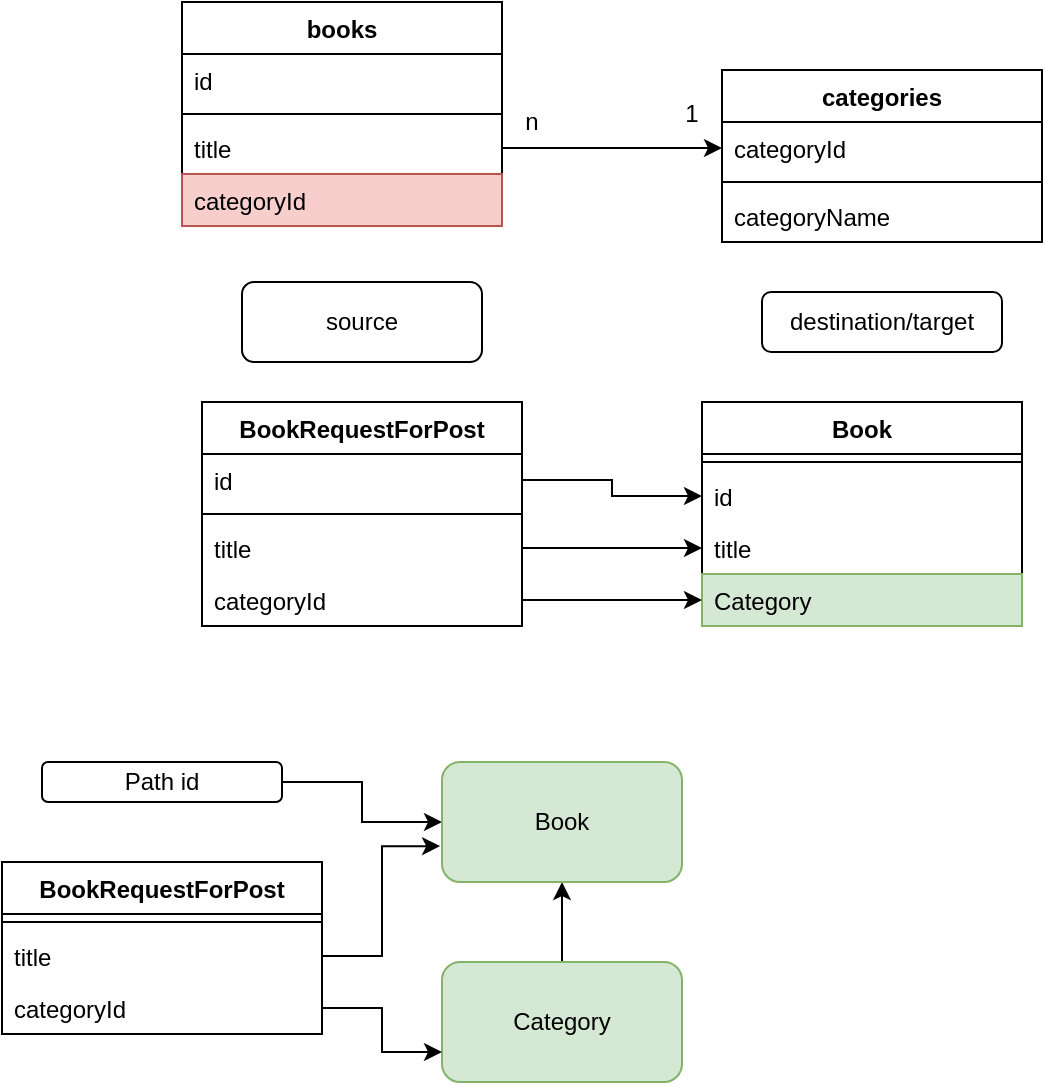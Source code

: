 <mxfile version="13.9.9" type="device" pages="3"><diagram id="FHoigrJX3H4KcpObmeG-" name="Sayfa -1"><mxGraphModel dx="488" dy="282" grid="1" gridSize="10" guides="1" tooltips="1" connect="1" arrows="1" fold="1" page="1" pageScale="1" pageWidth="827" pageHeight="1169" math="0" shadow="0"><root><mxCell id="0"/><mxCell id="1" parent="0"/><mxCell id="je-vuVywfdCNmTMJo3l2-1" value="books" style="swimlane;fontStyle=1;align=center;verticalAlign=top;childLayout=stackLayout;horizontal=1;startSize=26;horizontalStack=0;resizeParent=1;resizeParentMax=0;resizeLast=0;collapsible=1;marginBottom=0;" parent="1" vertex="1"><mxGeometry x="270" y="230" width="160" height="112" as="geometry"/></mxCell><mxCell id="je-vuVywfdCNmTMJo3l2-2" value="id" style="text;strokeColor=none;fillColor=none;align=left;verticalAlign=top;spacingLeft=4;spacingRight=4;overflow=hidden;rotatable=0;points=[[0,0.5],[1,0.5]];portConstraint=eastwest;" parent="je-vuVywfdCNmTMJo3l2-1" vertex="1"><mxGeometry y="26" width="160" height="26" as="geometry"/></mxCell><mxCell id="je-vuVywfdCNmTMJo3l2-3" value="" style="line;strokeWidth=1;fillColor=none;align=left;verticalAlign=middle;spacingTop=-1;spacingLeft=3;spacingRight=3;rotatable=0;labelPosition=right;points=[];portConstraint=eastwest;" parent="je-vuVywfdCNmTMJo3l2-1" vertex="1"><mxGeometry y="52" width="160" height="8" as="geometry"/></mxCell><mxCell id="je-vuVywfdCNmTMJo3l2-4" value="title" style="text;strokeColor=none;fillColor=none;align=left;verticalAlign=top;spacingLeft=4;spacingRight=4;overflow=hidden;rotatable=0;points=[[0,0.5],[1,0.5]];portConstraint=eastwest;" parent="je-vuVywfdCNmTMJo3l2-1" vertex="1"><mxGeometry y="60" width="160" height="26" as="geometry"/></mxCell><mxCell id="je-vuVywfdCNmTMJo3l2-5" value="categoryId" style="text;strokeColor=#b85450;fillColor=#f8cecc;align=left;verticalAlign=top;spacingLeft=4;spacingRight=4;overflow=hidden;rotatable=0;points=[[0,0.5],[1,0.5]];portConstraint=eastwest;" parent="je-vuVywfdCNmTMJo3l2-1" vertex="1"><mxGeometry y="86" width="160" height="26" as="geometry"/></mxCell><mxCell id="je-vuVywfdCNmTMJo3l2-6" value="categories" style="swimlane;fontStyle=1;align=center;verticalAlign=top;childLayout=stackLayout;horizontal=1;startSize=26;horizontalStack=0;resizeParent=1;resizeParentMax=0;resizeLast=0;collapsible=1;marginBottom=0;" parent="1" vertex="1"><mxGeometry x="540" y="264" width="160" height="86" as="geometry"/></mxCell><mxCell id="je-vuVywfdCNmTMJo3l2-7" value="categoryId" style="text;strokeColor=none;fillColor=none;align=left;verticalAlign=top;spacingLeft=4;spacingRight=4;overflow=hidden;rotatable=0;points=[[0,0.5],[1,0.5]];portConstraint=eastwest;" parent="je-vuVywfdCNmTMJo3l2-6" vertex="1"><mxGeometry y="26" width="160" height="26" as="geometry"/></mxCell><mxCell id="je-vuVywfdCNmTMJo3l2-8" value="" style="line;strokeWidth=1;fillColor=none;align=left;verticalAlign=middle;spacingTop=-1;spacingLeft=3;spacingRight=3;rotatable=0;labelPosition=right;points=[];portConstraint=eastwest;" parent="je-vuVywfdCNmTMJo3l2-6" vertex="1"><mxGeometry y="52" width="160" height="8" as="geometry"/></mxCell><mxCell id="je-vuVywfdCNmTMJo3l2-9" value="categoryName" style="text;strokeColor=none;fillColor=none;align=left;verticalAlign=top;spacingLeft=4;spacingRight=4;overflow=hidden;rotatable=0;points=[[0,0.5],[1,0.5]];portConstraint=eastwest;" parent="je-vuVywfdCNmTMJo3l2-6" vertex="1"><mxGeometry y="60" width="160" height="26" as="geometry"/></mxCell><mxCell id="je-vuVywfdCNmTMJo3l2-11" style="edgeStyle=orthogonalEdgeStyle;rounded=0;orthogonalLoop=1;jettySize=auto;html=1;entryX=0;entryY=0.5;entryDx=0;entryDy=0;" parent="1" source="je-vuVywfdCNmTMJo3l2-4" target="je-vuVywfdCNmTMJo3l2-7" edge="1"><mxGeometry relative="1" as="geometry"/></mxCell><mxCell id="je-vuVywfdCNmTMJo3l2-12" value="n" style="text;html=1;strokeColor=none;fillColor=none;align=center;verticalAlign=middle;whiteSpace=wrap;rounded=0;" parent="1" vertex="1"><mxGeometry x="430" y="280" width="30" height="20" as="geometry"/></mxCell><mxCell id="je-vuVywfdCNmTMJo3l2-13" value="1" style="text;html=1;strokeColor=none;fillColor=none;align=center;verticalAlign=middle;whiteSpace=wrap;rounded=0;" parent="1" vertex="1"><mxGeometry x="510" y="276" width="30" height="20" as="geometry"/></mxCell><mxCell id="je-vuVywfdCNmTMJo3l2-14" value="BookRequestForPost" style="swimlane;fontStyle=1;align=center;verticalAlign=top;childLayout=stackLayout;horizontal=1;startSize=26;horizontalStack=0;resizeParent=1;resizeParentMax=0;resizeLast=0;collapsible=1;marginBottom=0;" parent="1" vertex="1"><mxGeometry x="280" y="430" width="160" height="112" as="geometry"/></mxCell><mxCell id="je-vuVywfdCNmTMJo3l2-15" value="id" style="text;strokeColor=none;fillColor=none;align=left;verticalAlign=top;spacingLeft=4;spacingRight=4;overflow=hidden;rotatable=0;points=[[0,0.5],[1,0.5]];portConstraint=eastwest;" parent="je-vuVywfdCNmTMJo3l2-14" vertex="1"><mxGeometry y="26" width="160" height="26" as="geometry"/></mxCell><mxCell id="je-vuVywfdCNmTMJo3l2-16" value="" style="line;strokeWidth=1;fillColor=none;align=left;verticalAlign=middle;spacingTop=-1;spacingLeft=3;spacingRight=3;rotatable=0;labelPosition=right;points=[];portConstraint=eastwest;" parent="je-vuVywfdCNmTMJo3l2-14" vertex="1"><mxGeometry y="52" width="160" height="8" as="geometry"/></mxCell><mxCell id="je-vuVywfdCNmTMJo3l2-17" value="title" style="text;strokeColor=none;fillColor=none;align=left;verticalAlign=top;spacingLeft=4;spacingRight=4;overflow=hidden;rotatable=0;points=[[0,0.5],[1,0.5]];portConstraint=eastwest;" parent="je-vuVywfdCNmTMJo3l2-14" vertex="1"><mxGeometry y="60" width="160" height="26" as="geometry"/></mxCell><mxCell id="je-vuVywfdCNmTMJo3l2-18" value="categoryId" style="text;strokeColor=none;fillColor=none;align=left;verticalAlign=top;spacingLeft=4;spacingRight=4;overflow=hidden;rotatable=0;points=[[0,0.5],[1,0.5]];portConstraint=eastwest;" parent="je-vuVywfdCNmTMJo3l2-14" vertex="1"><mxGeometry y="86" width="160" height="26" as="geometry"/></mxCell><mxCell id="je-vuVywfdCNmTMJo3l2-19" value="Book" style="swimlane;fontStyle=1;align=center;verticalAlign=top;childLayout=stackLayout;horizontal=1;startSize=26;horizontalStack=0;resizeParent=1;resizeParentMax=0;resizeLast=0;collapsible=1;marginBottom=0;" parent="1" vertex="1"><mxGeometry x="530" y="430" width="160" height="112" as="geometry"/></mxCell><mxCell id="je-vuVywfdCNmTMJo3l2-21" value="" style="line;strokeWidth=1;fillColor=none;align=left;verticalAlign=middle;spacingTop=-1;spacingLeft=3;spacingRight=3;rotatable=0;labelPosition=right;points=[];portConstraint=eastwest;" parent="je-vuVywfdCNmTMJo3l2-19" vertex="1"><mxGeometry y="26" width="160" height="8" as="geometry"/></mxCell><mxCell id="je-vuVywfdCNmTMJo3l2-22" value="id" style="text;strokeColor=none;fillColor=none;align=left;verticalAlign=top;spacingLeft=4;spacingRight=4;overflow=hidden;rotatable=0;points=[[0,0.5],[1,0.5]];portConstraint=eastwest;" parent="je-vuVywfdCNmTMJo3l2-19" vertex="1"><mxGeometry y="34" width="160" height="26" as="geometry"/></mxCell><mxCell id="je-vuVywfdCNmTMJo3l2-27" value="title" style="text;strokeColor=none;fillColor=none;align=left;verticalAlign=top;spacingLeft=4;spacingRight=4;overflow=hidden;rotatable=0;points=[[0,0.5],[1,0.5]];portConstraint=eastwest;" parent="je-vuVywfdCNmTMJo3l2-19" vertex="1"><mxGeometry y="60" width="160" height="26" as="geometry"/></mxCell><mxCell id="je-vuVywfdCNmTMJo3l2-28" value="Category" style="text;strokeColor=#82b366;fillColor=#d5e8d4;align=left;verticalAlign=top;spacingLeft=4;spacingRight=4;overflow=hidden;rotatable=0;points=[[0,0.5],[1,0.5]];portConstraint=eastwest;" parent="je-vuVywfdCNmTMJo3l2-19" vertex="1"><mxGeometry y="86" width="160" height="26" as="geometry"/></mxCell><mxCell id="je-vuVywfdCNmTMJo3l2-29" style="edgeStyle=orthogonalEdgeStyle;rounded=0;orthogonalLoop=1;jettySize=auto;html=1;entryX=0;entryY=0.5;entryDx=0;entryDy=0;" parent="1" source="je-vuVywfdCNmTMJo3l2-17" target="je-vuVywfdCNmTMJo3l2-27" edge="1"><mxGeometry relative="1" as="geometry"/></mxCell><mxCell id="je-vuVywfdCNmTMJo3l2-31" style="edgeStyle=orthogonalEdgeStyle;rounded=0;orthogonalLoop=1;jettySize=auto;html=1;entryX=0;entryY=0.5;entryDx=0;entryDy=0;" parent="1" source="je-vuVywfdCNmTMJo3l2-15" target="je-vuVywfdCNmTMJo3l2-22" edge="1"><mxGeometry relative="1" as="geometry"/></mxCell><mxCell id="je-vuVywfdCNmTMJo3l2-32" style="edgeStyle=orthogonalEdgeStyle;rounded=0;orthogonalLoop=1;jettySize=auto;html=1;entryX=0;entryY=0.5;entryDx=0;entryDy=0;" parent="1" source="je-vuVywfdCNmTMJo3l2-18" target="je-vuVywfdCNmTMJo3l2-28" edge="1"><mxGeometry relative="1" as="geometry"/></mxCell><mxCell id="je-vuVywfdCNmTMJo3l2-33" value="BookRequestForPost" style="swimlane;fontStyle=1;align=center;verticalAlign=top;childLayout=stackLayout;horizontal=1;startSize=26;horizontalStack=0;resizeParent=1;resizeParentMax=0;resizeLast=0;collapsible=1;marginBottom=0;" parent="1" vertex="1"><mxGeometry x="180" y="660" width="160" height="86" as="geometry"/></mxCell><mxCell id="je-vuVywfdCNmTMJo3l2-35" value="" style="line;strokeWidth=1;fillColor=none;align=left;verticalAlign=middle;spacingTop=-1;spacingLeft=3;spacingRight=3;rotatable=0;labelPosition=right;points=[];portConstraint=eastwest;" parent="je-vuVywfdCNmTMJo3l2-33" vertex="1"><mxGeometry y="26" width="160" height="8" as="geometry"/></mxCell><mxCell id="je-vuVywfdCNmTMJo3l2-36" value="title" style="text;strokeColor=none;fillColor=none;align=left;verticalAlign=top;spacingLeft=4;spacingRight=4;overflow=hidden;rotatable=0;points=[[0,0.5],[1,0.5]];portConstraint=eastwest;" parent="je-vuVywfdCNmTMJo3l2-33" vertex="1"><mxGeometry y="34" width="160" height="26" as="geometry"/></mxCell><mxCell id="je-vuVywfdCNmTMJo3l2-37" value="categoryId" style="text;strokeColor=none;fillColor=none;align=left;verticalAlign=top;spacingLeft=4;spacingRight=4;overflow=hidden;rotatable=0;points=[[0,0.5],[1,0.5]];portConstraint=eastwest;" parent="je-vuVywfdCNmTMJo3l2-33" vertex="1"><mxGeometry y="60" width="160" height="26" as="geometry"/></mxCell><mxCell id="je-vuVywfdCNmTMJo3l2-42" style="edgeStyle=orthogonalEdgeStyle;rounded=0;orthogonalLoop=1;jettySize=auto;html=1;entryX=0;entryY=0.5;entryDx=0;entryDy=0;" parent="1" source="je-vuVywfdCNmTMJo3l2-38" target="je-vuVywfdCNmTMJo3l2-41" edge="1"><mxGeometry relative="1" as="geometry"/></mxCell><mxCell id="je-vuVywfdCNmTMJo3l2-38" value="Path id" style="rounded=1;whiteSpace=wrap;html=1;" parent="1" vertex="1"><mxGeometry x="200" y="610" width="120" height="20" as="geometry"/></mxCell><mxCell id="je-vuVywfdCNmTMJo3l2-44" style="edgeStyle=orthogonalEdgeStyle;rounded=0;orthogonalLoop=1;jettySize=auto;html=1;entryX=0.5;entryY=1;entryDx=0;entryDy=0;" parent="1" source="je-vuVywfdCNmTMJo3l2-39" target="je-vuVywfdCNmTMJo3l2-41" edge="1"><mxGeometry relative="1" as="geometry"/></mxCell><mxCell id="je-vuVywfdCNmTMJo3l2-39" value="Category" style="rounded=1;whiteSpace=wrap;html=1;fillColor=#d5e8d4;strokeColor=#82b366;" parent="1" vertex="1"><mxGeometry x="400" y="710" width="120" height="60" as="geometry"/></mxCell><mxCell id="je-vuVywfdCNmTMJo3l2-40" style="edgeStyle=orthogonalEdgeStyle;rounded=0;orthogonalLoop=1;jettySize=auto;html=1;entryX=0;entryY=0.75;entryDx=0;entryDy=0;" parent="1" source="je-vuVywfdCNmTMJo3l2-37" target="je-vuVywfdCNmTMJo3l2-39" edge="1"><mxGeometry relative="1" as="geometry"/></mxCell><mxCell id="je-vuVywfdCNmTMJo3l2-41" value="Book" style="rounded=1;whiteSpace=wrap;html=1;fillColor=#d5e8d4;strokeColor=#82b366;" parent="1" vertex="1"><mxGeometry x="400" y="610" width="120" height="60" as="geometry"/></mxCell><mxCell id="je-vuVywfdCNmTMJo3l2-43" style="edgeStyle=orthogonalEdgeStyle;rounded=0;orthogonalLoop=1;jettySize=auto;html=1;entryX=-0.008;entryY=0.701;entryDx=0;entryDy=0;entryPerimeter=0;" parent="1" source="je-vuVywfdCNmTMJo3l2-36" target="je-vuVywfdCNmTMJo3l2-41" edge="1"><mxGeometry relative="1" as="geometry"/></mxCell><mxCell id="AWiGgLX2ClY4XSqj7hYH-1" value="destination/target" style="rounded=1;whiteSpace=wrap;html=1;" vertex="1" parent="1"><mxGeometry x="560" y="375" width="120" height="30" as="geometry"/></mxCell><mxCell id="AWiGgLX2ClY4XSqj7hYH-3" value="source" style="rounded=1;whiteSpace=wrap;html=1;" vertex="1" parent="1"><mxGeometry x="300" y="370" width="120" height="40" as="geometry"/></mxCell></root></mxGraphModel></diagram><diagram id="SKawTItaU04qVtyy6-Ba" name="ManyToMany"><mxGraphModel dx="409" dy="236" grid="1" gridSize="10" guides="1" tooltips="1" connect="1" arrows="1" fold="1" page="1" pageScale="1" pageWidth="827" pageHeight="1169" math="0" shadow="0"><root><mxCell id="N2u3lluFESLtxa7WzdKb-0"/><mxCell id="N2u3lluFESLtxa7WzdKb-1" parent="N2u3lluFESLtxa7WzdKb-0"/><mxCell id="N2u3lluFESLtxa7WzdKb-2" value="Book" style="swimlane;fontStyle=1;align=center;verticalAlign=top;childLayout=stackLayout;horizontal=1;startSize=26;horizontalStack=0;resizeParent=1;resizeParentMax=0;resizeLast=0;collapsible=1;marginBottom=0;" vertex="1" parent="N2u3lluFESLtxa7WzdKb-1"><mxGeometry x="20" y="90" width="160" height="86" as="geometry"/></mxCell><mxCell id="N2u3lluFESLtxa7WzdKb-3" value="id" style="text;strokeColor=#82b366;fillColor=#d5e8d4;align=left;verticalAlign=top;spacingLeft=4;spacingRight=4;overflow=hidden;rotatable=0;points=[[0,0.5],[1,0.5]];portConstraint=eastwest;" vertex="1" parent="N2u3lluFESLtxa7WzdKb-2"><mxGeometry y="26" width="160" height="26" as="geometry"/></mxCell><mxCell id="N2u3lluFESLtxa7WzdKb-4" value="" style="line;strokeWidth=1;fillColor=none;align=left;verticalAlign=middle;spacingTop=-1;spacingLeft=3;spacingRight=3;rotatable=0;labelPosition=right;points=[];portConstraint=eastwest;" vertex="1" parent="N2u3lluFESLtxa7WzdKb-2"><mxGeometry y="52" width="160" height="8" as="geometry"/></mxCell><mxCell id="N2u3lluFESLtxa7WzdKb-5" value="+ method(type): type" style="text;strokeColor=none;fillColor=none;align=left;verticalAlign=top;spacingLeft=4;spacingRight=4;overflow=hidden;rotatable=0;points=[[0,0.5],[1,0.5]];portConstraint=eastwest;" vertex="1" parent="N2u3lluFESLtxa7WzdKb-2"><mxGeometry y="60" width="160" height="26" as="geometry"/></mxCell><mxCell id="N2u3lluFESLtxa7WzdKb-6" value="Author" style="swimlane;fontStyle=1;align=center;verticalAlign=top;childLayout=stackLayout;horizontal=1;startSize=26;horizontalStack=0;resizeParent=1;resizeParentMax=0;resizeLast=0;collapsible=1;marginBottom=0;" vertex="1" parent="N2u3lluFESLtxa7WzdKb-1"><mxGeometry x="250" y="90" width="160" height="86" as="geometry"/></mxCell><mxCell id="N2u3lluFESLtxa7WzdKb-7" value="author_id" style="text;strokeColor=#d6b656;fillColor=#fff2cc;align=left;verticalAlign=top;spacingLeft=4;spacingRight=4;overflow=hidden;rotatable=0;points=[[0,0.5],[1,0.5]];portConstraint=eastwest;" vertex="1" parent="N2u3lluFESLtxa7WzdKb-6"><mxGeometry y="26" width="160" height="26" as="geometry"/></mxCell><mxCell id="N2u3lluFESLtxa7WzdKb-8" value="" style="line;strokeWidth=1;fillColor=none;align=left;verticalAlign=middle;spacingTop=-1;spacingLeft=3;spacingRight=3;rotatable=0;labelPosition=right;points=[];portConstraint=eastwest;" vertex="1" parent="N2u3lluFESLtxa7WzdKb-6"><mxGeometry y="52" width="160" height="8" as="geometry"/></mxCell><mxCell id="N2u3lluFESLtxa7WzdKb-9" value="+ method(type): type" style="text;strokeColor=none;fillColor=none;align=left;verticalAlign=top;spacingLeft=4;spacingRight=4;overflow=hidden;rotatable=0;points=[[0,0.5],[1,0.5]];portConstraint=eastwest;" vertex="1" parent="N2u3lluFESLtxa7WzdKb-6"><mxGeometry y="60" width="160" height="26" as="geometry"/></mxCell><mxCell id="N2u3lluFESLtxa7WzdKb-10" value="bookauthors" style="swimlane;fontStyle=1;align=center;verticalAlign=top;childLayout=stackLayout;horizontal=1;startSize=26;horizontalStack=0;resizeParent=1;resizeParentMax=0;resizeLast=0;collapsible=1;marginBottom=0;" vertex="1" parent="N2u3lluFESLtxa7WzdKb-1"><mxGeometry x="150" y="240" width="160" height="86" as="geometry"/></mxCell><mxCell id="N2u3lluFESLtxa7WzdKb-11" value="id" style="text;strokeColor=#82b366;fillColor=#d5e8d4;align=left;verticalAlign=top;spacingLeft=4;spacingRight=4;overflow=hidden;rotatable=0;points=[[0,0.5],[1,0.5]];portConstraint=eastwest;" vertex="1" parent="N2u3lluFESLtxa7WzdKb-10"><mxGeometry y="26" width="160" height="26" as="geometry"/></mxCell><mxCell id="N2u3lluFESLtxa7WzdKb-12" value="" style="line;strokeWidth=1;fillColor=none;align=left;verticalAlign=middle;spacingTop=-1;spacingLeft=3;spacingRight=3;rotatable=0;labelPosition=right;points=[];portConstraint=eastwest;" vertex="1" parent="N2u3lluFESLtxa7WzdKb-10"><mxGeometry y="52" width="160" height="8" as="geometry"/></mxCell><mxCell id="N2u3lluFESLtxa7WzdKb-13" value="author_id" style="text;strokeColor=#d6b656;fillColor=#fff2cc;align=left;verticalAlign=top;spacingLeft=4;spacingRight=4;overflow=hidden;rotatable=0;points=[[0,0.5],[1,0.5]];portConstraint=eastwest;" vertex="1" parent="N2u3lluFESLtxa7WzdKb-10"><mxGeometry y="60" width="160" height="26" as="geometry"/></mxCell></root></mxGraphModel></diagram><diagram id="0I3lG0Wfhg3bnBkD5y21" name="Sayfa -3"><mxGraphModel dx="410" dy="237" grid="1" gridSize="10" guides="1" tooltips="1" connect="1" arrows="1" fold="1" page="1" pageScale="1" pageWidth="827" pageHeight="1169" math="0" shadow="0"><root><mxCell id="1wyinbTms6nK5DgmeWxe-0"/><mxCell id="1wyinbTms6nK5DgmeWxe-1" parent="1wyinbTms6nK5DgmeWxe-0"/><mxCell id="1wyinbTms6nK5DgmeWxe-2" value="BookRequestForPost" style="swimlane;fontStyle=1;align=center;verticalAlign=top;childLayout=stackLayout;horizontal=1;startSize=26;horizontalStack=0;resizeParent=1;resizeParentMax=0;resizeLast=0;collapsible=1;marginBottom=0;" vertex="1" parent="1wyinbTms6nK5DgmeWxe-1"><mxGeometry x="280" y="430" width="160" height="112" as="geometry"/></mxCell><mxCell id="1wyinbTms6nK5DgmeWxe-3" value="id" style="text;strokeColor=none;fillColor=none;align=left;verticalAlign=top;spacingLeft=4;spacingRight=4;overflow=hidden;rotatable=0;points=[[0,0.5],[1,0.5]];portConstraint=eastwest;" vertex="1" parent="1wyinbTms6nK5DgmeWxe-2"><mxGeometry y="26" width="160" height="26" as="geometry"/></mxCell><mxCell id="1wyinbTms6nK5DgmeWxe-4" value="" style="line;strokeWidth=1;fillColor=none;align=left;verticalAlign=middle;spacingTop=-1;spacingLeft=3;spacingRight=3;rotatable=0;labelPosition=right;points=[];portConstraint=eastwest;" vertex="1" parent="1wyinbTms6nK5DgmeWxe-2"><mxGeometry y="52" width="160" height="8" as="geometry"/></mxCell><mxCell id="1wyinbTms6nK5DgmeWxe-5" value="title" style="text;strokeColor=none;fillColor=none;align=left;verticalAlign=top;spacingLeft=4;spacingRight=4;overflow=hidden;rotatable=0;points=[[0,0.5],[1,0.5]];portConstraint=eastwest;" vertex="1" parent="1wyinbTms6nK5DgmeWxe-2"><mxGeometry y="60" width="160" height="26" as="geometry"/></mxCell><mxCell id="1wyinbTms6nK5DgmeWxe-6" value="categoryId" style="text;strokeColor=none;fillColor=none;align=left;verticalAlign=top;spacingLeft=4;spacingRight=4;overflow=hidden;rotatable=0;points=[[0,0.5],[1,0.5]];portConstraint=eastwest;" vertex="1" parent="1wyinbTms6nK5DgmeWxe-2"><mxGeometry y="86" width="160" height="26" as="geometry"/></mxCell><mxCell id="1wyinbTms6nK5DgmeWxe-7" value="Book" style="swimlane;fontStyle=1;align=center;verticalAlign=top;childLayout=stackLayout;horizontal=1;startSize=26;horizontalStack=0;resizeParent=1;resizeParentMax=0;resizeLast=0;collapsible=1;marginBottom=0;" vertex="1" parent="1wyinbTms6nK5DgmeWxe-1"><mxGeometry x="530" y="430" width="160" height="112" as="geometry"/></mxCell><mxCell id="1wyinbTms6nK5DgmeWxe-8" value="" style="line;strokeWidth=1;fillColor=none;align=left;verticalAlign=middle;spacingTop=-1;spacingLeft=3;spacingRight=3;rotatable=0;labelPosition=right;points=[];portConstraint=eastwest;" vertex="1" parent="1wyinbTms6nK5DgmeWxe-7"><mxGeometry y="26" width="160" height="8" as="geometry"/></mxCell><mxCell id="1wyinbTms6nK5DgmeWxe-9" value="id" style="text;strokeColor=none;fillColor=none;align=left;verticalAlign=top;spacingLeft=4;spacingRight=4;overflow=hidden;rotatable=0;points=[[0,0.5],[1,0.5]];portConstraint=eastwest;" vertex="1" parent="1wyinbTms6nK5DgmeWxe-7"><mxGeometry y="34" width="160" height="26" as="geometry"/></mxCell><mxCell id="1wyinbTms6nK5DgmeWxe-10" value="title" style="text;strokeColor=none;fillColor=none;align=left;verticalAlign=top;spacingLeft=4;spacingRight=4;overflow=hidden;rotatable=0;points=[[0,0.5],[1,0.5]];portConstraint=eastwest;" vertex="1" parent="1wyinbTms6nK5DgmeWxe-7"><mxGeometry y="60" width="160" height="26" as="geometry"/></mxCell><mxCell id="1wyinbTms6nK5DgmeWxe-11" value="Category" style="text;strokeColor=#82b366;fillColor=#d5e8d4;align=left;verticalAlign=top;spacingLeft=4;spacingRight=4;overflow=hidden;rotatable=0;points=[[0,0.5],[1,0.5]];portConstraint=eastwest;" vertex="1" parent="1wyinbTms6nK5DgmeWxe-7"><mxGeometry y="86" width="160" height="26" as="geometry"/></mxCell><mxCell id="1wyinbTms6nK5DgmeWxe-12" style="edgeStyle=orthogonalEdgeStyle;rounded=0;orthogonalLoop=1;jettySize=auto;html=1;entryX=0;entryY=0.5;entryDx=0;entryDy=0;" edge="1" parent="1wyinbTms6nK5DgmeWxe-1" source="1wyinbTms6nK5DgmeWxe-5" target="1wyinbTms6nK5DgmeWxe-10"><mxGeometry relative="1" as="geometry"/></mxCell><mxCell id="1wyinbTms6nK5DgmeWxe-13" style="edgeStyle=orthogonalEdgeStyle;rounded=0;orthogonalLoop=1;jettySize=auto;html=1;entryX=0;entryY=0.5;entryDx=0;entryDy=0;" edge="1" parent="1wyinbTms6nK5DgmeWxe-1" source="1wyinbTms6nK5DgmeWxe-3" target="1wyinbTms6nK5DgmeWxe-9"><mxGeometry relative="1" as="geometry"/></mxCell><mxCell id="1wyinbTms6nK5DgmeWxe-14" style="edgeStyle=orthogonalEdgeStyle;rounded=0;orthogonalLoop=1;jettySize=auto;html=1;entryX=0;entryY=0.5;entryDx=0;entryDy=0;" edge="1" parent="1wyinbTms6nK5DgmeWxe-1" source="1wyinbTms6nK5DgmeWxe-6" target="1wyinbTms6nK5DgmeWxe-11"><mxGeometry relative="1" as="geometry"/></mxCell><mxCell id="1wyinbTms6nK5DgmeWxe-15" value="destination/target" style="rounded=1;whiteSpace=wrap;html=1;fillColor=#f8cecc;strokeColor=#b85450;" vertex="1" parent="1wyinbTms6nK5DgmeWxe-1"><mxGeometry x="560" y="375" width="120" height="30" as="geometry"/></mxCell><mxCell id="1wyinbTms6nK5DgmeWxe-16" value="source" style="rounded=1;whiteSpace=wrap;html=1;fillColor=#d5e8d4;strokeColor=#82b366;" vertex="1" parent="1wyinbTms6nK5DgmeWxe-1"><mxGeometry x="300" y="370" width="120" height="40" as="geometry"/></mxCell></root></mxGraphModel></diagram></mxfile>